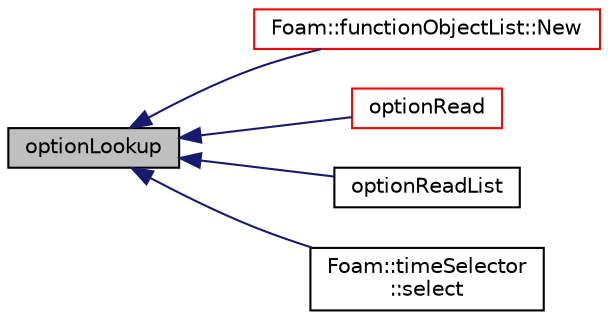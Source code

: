 digraph "optionLookup"
{
  bgcolor="transparent";
  edge [fontname="Helvetica",fontsize="10",labelfontname="Helvetica",labelfontsize="10"];
  node [fontname="Helvetica",fontsize="10",shape=record];
  rankdir="LR";
  Node1 [label="optionLookup",height=0.2,width=0.4,color="black", fillcolor="grey75", style="filled", fontcolor="black"];
  Node1 -> Node2 [dir="back",color="midnightblue",fontsize="10",style="solid",fontname="Helvetica"];
  Node2 [label="Foam::functionObjectList::New",height=0.2,width=0.4,color="red",URL="$a00885.html#a1740f4160a0303fced9ab6e91f5ae577",tooltip="Construct and return a functionObjectList for an application. "];
  Node1 -> Node3 [dir="back",color="midnightblue",fontsize="10",style="solid",fontname="Helvetica"];
  Node3 [label="optionRead",height=0.2,width=0.4,color="red",URL="$a00066.html#a0b52bef692530b2a2931484eead484b9",tooltip="Read a value from the named option. "];
  Node1 -> Node4 [dir="back",color="midnightblue",fontsize="10",style="solid",fontname="Helvetica"];
  Node4 [label="optionReadList",height=0.2,width=0.4,color="black",URL="$a00066.html#af6e6cdeeb0356e45515be77956696d8c",tooltip="Read a List of values from the named option. "];
  Node1 -> Node5 [dir="back",color="midnightblue",fontsize="10",style="solid",fontname="Helvetica"];
  Node5 [label="Foam::timeSelector\l::select",height=0.2,width=0.4,color="black",URL="$a02705.html#a6f2644c0b78fb12db15d8ac6a33f60ef",tooltip="Return the set of times selected based on the argList options. "];
}
